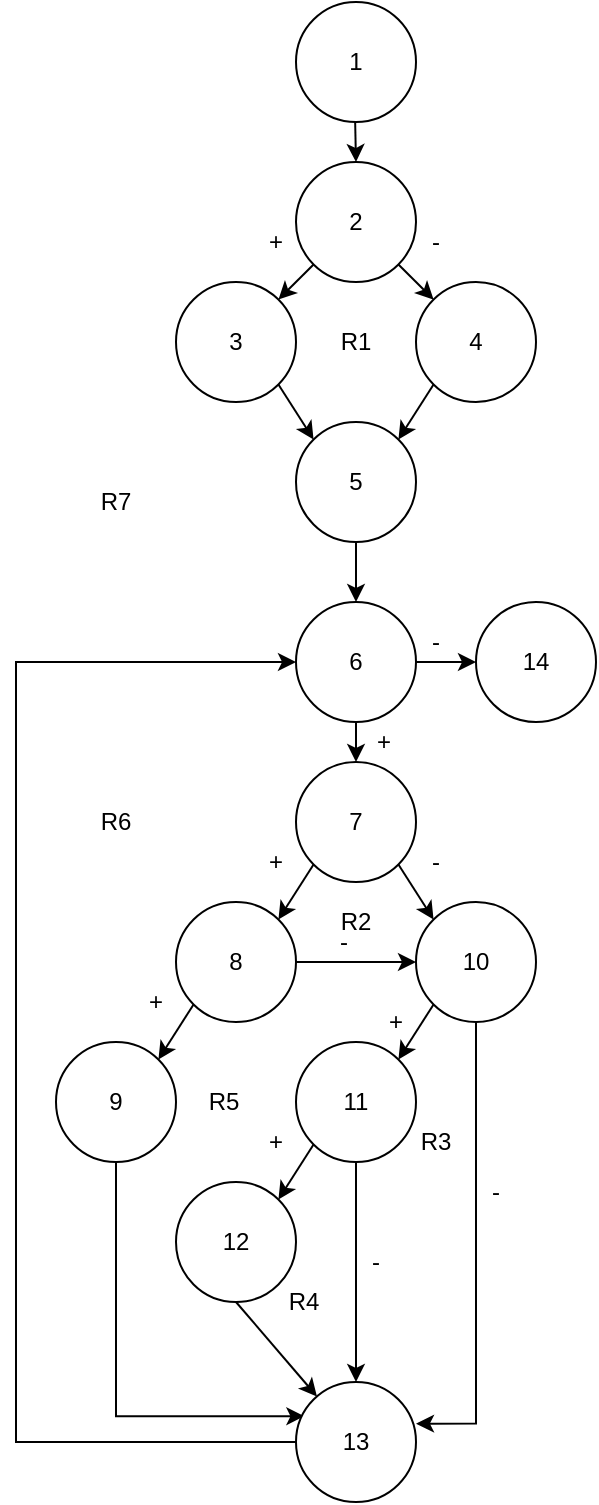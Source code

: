 <mxfile version="14.6.11" type="device"><diagram id="hMvOpJbW7apD6OtsHECz" name="Page-1"><mxGraphModel dx="1422" dy="705" grid="1" gridSize="10" guides="1" tooltips="1" connect="1" arrows="1" fold="1" page="1" pageScale="1" pageWidth="827" pageHeight="1169" math="0" shadow="0"><root><mxCell id="0"/><mxCell id="1" parent="0"/><mxCell id="Tr8hBv3Bdtr-iouL6C4L-1" value="1" style="ellipse;whiteSpace=wrap;html=1;aspect=fixed;" vertex="1" parent="1"><mxGeometry x="370" width="60" height="60" as="geometry"/></mxCell><mxCell id="Tr8hBv3Bdtr-iouL6C4L-3" value="4" style="ellipse;whiteSpace=wrap;html=1;aspect=fixed;" vertex="1" parent="1"><mxGeometry x="430" y="140" width="60" height="60" as="geometry"/></mxCell><mxCell id="Tr8hBv3Bdtr-iouL6C4L-4" value="2" style="ellipse;whiteSpace=wrap;html=1;aspect=fixed;" vertex="1" parent="1"><mxGeometry x="370" y="80" width="60" height="60" as="geometry"/></mxCell><mxCell id="Tr8hBv3Bdtr-iouL6C4L-5" value="3" style="ellipse;whiteSpace=wrap;html=1;aspect=fixed;" vertex="1" parent="1"><mxGeometry x="310" y="140" width="60" height="60" as="geometry"/></mxCell><mxCell id="Tr8hBv3Bdtr-iouL6C4L-6" value="5" style="ellipse;whiteSpace=wrap;html=1;aspect=fixed;" vertex="1" parent="1"><mxGeometry x="370" y="210" width="60" height="60" as="geometry"/></mxCell><mxCell id="Tr8hBv3Bdtr-iouL6C4L-7" value="6" style="ellipse;whiteSpace=wrap;html=1;aspect=fixed;" vertex="1" parent="1"><mxGeometry x="370" y="300" width="60" height="60" as="geometry"/></mxCell><mxCell id="Tr8hBv3Bdtr-iouL6C4L-8" value="14" style="ellipse;whiteSpace=wrap;html=1;aspect=fixed;" vertex="1" parent="1"><mxGeometry x="460" y="300" width="60" height="60" as="geometry"/></mxCell><mxCell id="Tr8hBv3Bdtr-iouL6C4L-9" value="7" style="ellipse;whiteSpace=wrap;html=1;aspect=fixed;" vertex="1" parent="1"><mxGeometry x="370" y="380" width="60" height="60" as="geometry"/></mxCell><mxCell id="Tr8hBv3Bdtr-iouL6C4L-31" style="edgeStyle=orthogonalEdgeStyle;rounded=0;orthogonalLoop=1;jettySize=auto;html=1;entryX=0;entryY=0.5;entryDx=0;entryDy=0;" edge="1" parent="1" source="Tr8hBv3Bdtr-iouL6C4L-10" target="Tr8hBv3Bdtr-iouL6C4L-11"><mxGeometry relative="1" as="geometry"/></mxCell><mxCell id="Tr8hBv3Bdtr-iouL6C4L-10" value="8" style="ellipse;whiteSpace=wrap;html=1;aspect=fixed;" vertex="1" parent="1"><mxGeometry x="310" y="450" width="60" height="60" as="geometry"/></mxCell><mxCell id="Tr8hBv3Bdtr-iouL6C4L-32" style="edgeStyle=orthogonalEdgeStyle;rounded=0;orthogonalLoop=1;jettySize=auto;html=1;entryX=1;entryY=0.347;entryDx=0;entryDy=0;entryPerimeter=0;" edge="1" parent="1" source="Tr8hBv3Bdtr-iouL6C4L-11" target="Tr8hBv3Bdtr-iouL6C4L-15"><mxGeometry relative="1" as="geometry"/></mxCell><mxCell id="Tr8hBv3Bdtr-iouL6C4L-11" value="10" style="ellipse;whiteSpace=wrap;html=1;aspect=fixed;" vertex="1" parent="1"><mxGeometry x="430" y="450" width="60" height="60" as="geometry"/></mxCell><mxCell id="Tr8hBv3Bdtr-iouL6C4L-37" style="edgeStyle=orthogonalEdgeStyle;rounded=0;orthogonalLoop=1;jettySize=auto;html=1;exitX=0.5;exitY=1;exitDx=0;exitDy=0;entryX=0.07;entryY=0.285;entryDx=0;entryDy=0;entryPerimeter=0;" edge="1" parent="1" source="Tr8hBv3Bdtr-iouL6C4L-12" target="Tr8hBv3Bdtr-iouL6C4L-15"><mxGeometry relative="1" as="geometry"><Array as="points"><mxPoint x="280" y="707"/></Array></mxGeometry></mxCell><mxCell id="Tr8hBv3Bdtr-iouL6C4L-12" value="9" style="ellipse;whiteSpace=wrap;html=1;aspect=fixed;" vertex="1" parent="1"><mxGeometry x="250" y="520" width="60" height="60" as="geometry"/></mxCell><mxCell id="Tr8hBv3Bdtr-iouL6C4L-13" value="11" style="ellipse;whiteSpace=wrap;html=1;aspect=fixed;" vertex="1" parent="1"><mxGeometry x="370" y="520" width="60" height="60" as="geometry"/></mxCell><mxCell id="Tr8hBv3Bdtr-iouL6C4L-14" value="12" style="ellipse;whiteSpace=wrap;html=1;aspect=fixed;" vertex="1" parent="1"><mxGeometry x="310" y="590" width="60" height="60" as="geometry"/></mxCell><mxCell id="Tr8hBv3Bdtr-iouL6C4L-40" style="edgeStyle=orthogonalEdgeStyle;rounded=0;orthogonalLoop=1;jettySize=auto;html=1;exitX=0;exitY=0.5;exitDx=0;exitDy=0;entryX=0;entryY=0.5;entryDx=0;entryDy=0;" edge="1" parent="1" source="Tr8hBv3Bdtr-iouL6C4L-15" target="Tr8hBv3Bdtr-iouL6C4L-7"><mxGeometry relative="1" as="geometry"><Array as="points"><mxPoint x="230" y="720"/><mxPoint x="230" y="330"/></Array></mxGeometry></mxCell><mxCell id="Tr8hBv3Bdtr-iouL6C4L-15" value="13" style="ellipse;whiteSpace=wrap;html=1;aspect=fixed;" vertex="1" parent="1"><mxGeometry x="370" y="690" width="60" height="60" as="geometry"/></mxCell><mxCell id="Tr8hBv3Bdtr-iouL6C4L-17" value="" style="endArrow=classic;html=1;" edge="1" parent="1"><mxGeometry width="50" height="50" relative="1" as="geometry"><mxPoint x="399.58" y="60" as="sourcePoint"/><mxPoint x="400" y="80" as="targetPoint"/></mxGeometry></mxCell><mxCell id="Tr8hBv3Bdtr-iouL6C4L-18" value="" style="endArrow=classic;html=1;exitX=0;exitY=1;exitDx=0;exitDy=0;entryX=1;entryY=0;entryDx=0;entryDy=0;" edge="1" parent="1" source="Tr8hBv3Bdtr-iouL6C4L-4" target="Tr8hBv3Bdtr-iouL6C4L-5"><mxGeometry width="50" height="50" relative="1" as="geometry"><mxPoint x="110" y="140" as="sourcePoint"/><mxPoint x="110" y="180" as="targetPoint"/></mxGeometry></mxCell><mxCell id="Tr8hBv3Bdtr-iouL6C4L-19" value="" style="endArrow=classic;html=1;exitX=1;exitY=1;exitDx=0;exitDy=0;entryX=0;entryY=0;entryDx=0;entryDy=0;" edge="1" parent="1" source="Tr8hBv3Bdtr-iouL6C4L-4" target="Tr8hBv3Bdtr-iouL6C4L-3"><mxGeometry width="50" height="50" relative="1" as="geometry"><mxPoint x="120" y="150" as="sourcePoint"/><mxPoint x="120" y="190" as="targetPoint"/></mxGeometry></mxCell><mxCell id="Tr8hBv3Bdtr-iouL6C4L-20" value="" style="endArrow=classic;html=1;exitX=1;exitY=1;exitDx=0;exitDy=0;entryX=0;entryY=0;entryDx=0;entryDy=0;" edge="1" parent="1" source="Tr8hBv3Bdtr-iouL6C4L-5" target="Tr8hBv3Bdtr-iouL6C4L-6"><mxGeometry width="50" height="50" relative="1" as="geometry"><mxPoint x="130" y="160" as="sourcePoint"/><mxPoint x="130" y="200" as="targetPoint"/></mxGeometry></mxCell><mxCell id="Tr8hBv3Bdtr-iouL6C4L-21" value="" style="endArrow=classic;html=1;exitX=0;exitY=1;exitDx=0;exitDy=0;entryX=1;entryY=0;entryDx=0;entryDy=0;" edge="1" parent="1" source="Tr8hBv3Bdtr-iouL6C4L-3" target="Tr8hBv3Bdtr-iouL6C4L-6"><mxGeometry width="50" height="50" relative="1" as="geometry"><mxPoint x="140" y="170" as="sourcePoint"/><mxPoint x="140" y="210" as="targetPoint"/></mxGeometry></mxCell><mxCell id="Tr8hBv3Bdtr-iouL6C4L-22" value="" style="endArrow=classic;html=1;exitX=0.5;exitY=1;exitDx=0;exitDy=0;entryX=0.5;entryY=0;entryDx=0;entryDy=0;" edge="1" parent="1" source="Tr8hBv3Bdtr-iouL6C4L-6" target="Tr8hBv3Bdtr-iouL6C4L-7"><mxGeometry width="50" height="50" relative="1" as="geometry"><mxPoint x="150" y="180" as="sourcePoint"/><mxPoint x="150" y="220" as="targetPoint"/></mxGeometry></mxCell><mxCell id="Tr8hBv3Bdtr-iouL6C4L-24" value="" style="endArrow=classic;html=1;exitX=0.5;exitY=1;exitDx=0;exitDy=0;entryX=0.5;entryY=0;entryDx=0;entryDy=0;" edge="1" parent="1" source="Tr8hBv3Bdtr-iouL6C4L-7" target="Tr8hBv3Bdtr-iouL6C4L-9"><mxGeometry width="50" height="50" relative="1" as="geometry"><mxPoint x="160" y="190" as="sourcePoint"/><mxPoint x="160" y="230" as="targetPoint"/></mxGeometry></mxCell><mxCell id="Tr8hBv3Bdtr-iouL6C4L-25" value="" style="endArrow=classic;html=1;exitX=1;exitY=0.5;exitDx=0;exitDy=0;entryX=0;entryY=0.5;entryDx=0;entryDy=0;" edge="1" parent="1" source="Tr8hBv3Bdtr-iouL6C4L-7" target="Tr8hBv3Bdtr-iouL6C4L-8"><mxGeometry width="50" height="50" relative="1" as="geometry"><mxPoint x="170" y="200" as="sourcePoint"/><mxPoint x="170" y="240" as="targetPoint"/></mxGeometry></mxCell><mxCell id="Tr8hBv3Bdtr-iouL6C4L-26" value="" style="endArrow=classic;html=1;exitX=0;exitY=1;exitDx=0;exitDy=0;entryX=1;entryY=0;entryDx=0;entryDy=0;" edge="1" parent="1" source="Tr8hBv3Bdtr-iouL6C4L-9" target="Tr8hBv3Bdtr-iouL6C4L-10"><mxGeometry width="50" height="50" relative="1" as="geometry"><mxPoint x="250" y="330" as="sourcePoint"/><mxPoint x="250" y="370" as="targetPoint"/></mxGeometry></mxCell><mxCell id="Tr8hBv3Bdtr-iouL6C4L-27" value="" style="endArrow=classic;html=1;exitX=1;exitY=1;exitDx=0;exitDy=0;entryX=0;entryY=0;entryDx=0;entryDy=0;" edge="1" parent="1" source="Tr8hBv3Bdtr-iouL6C4L-9" target="Tr8hBv3Bdtr-iouL6C4L-11"><mxGeometry width="50" height="50" relative="1" as="geometry"><mxPoint x="190" y="220" as="sourcePoint"/><mxPoint x="190" y="260" as="targetPoint"/></mxGeometry></mxCell><mxCell id="Tr8hBv3Bdtr-iouL6C4L-28" value="" style="endArrow=classic;html=1;exitX=0;exitY=1;exitDx=0;exitDy=0;entryX=1;entryY=0;entryDx=0;entryDy=0;" edge="1" parent="1" source="Tr8hBv3Bdtr-iouL6C4L-10" target="Tr8hBv3Bdtr-iouL6C4L-12"><mxGeometry width="50" height="50" relative="1" as="geometry"><mxPoint x="200" y="230" as="sourcePoint"/><mxPoint x="200" y="270" as="targetPoint"/></mxGeometry></mxCell><mxCell id="Tr8hBv3Bdtr-iouL6C4L-29" value="" style="endArrow=classic;html=1;exitX=0;exitY=1;exitDx=0;exitDy=0;entryX=1;entryY=0;entryDx=0;entryDy=0;" edge="1" parent="1" source="Tr8hBv3Bdtr-iouL6C4L-11" target="Tr8hBv3Bdtr-iouL6C4L-13"><mxGeometry width="50" height="50" relative="1" as="geometry"><mxPoint x="210" y="240" as="sourcePoint"/><mxPoint x="210" y="280" as="targetPoint"/></mxGeometry></mxCell><mxCell id="Tr8hBv3Bdtr-iouL6C4L-30" value="" style="endArrow=classic;html=1;exitX=0;exitY=1;exitDx=0;exitDy=0;entryX=1;entryY=0;entryDx=0;entryDy=0;" edge="1" parent="1" source="Tr8hBv3Bdtr-iouL6C4L-13" target="Tr8hBv3Bdtr-iouL6C4L-14"><mxGeometry width="50" height="50" relative="1" as="geometry"><mxPoint x="220" y="250" as="sourcePoint"/><mxPoint x="220" y="290" as="targetPoint"/></mxGeometry></mxCell><mxCell id="Tr8hBv3Bdtr-iouL6C4L-38" value="" style="endArrow=classic;html=1;exitX=0.5;exitY=1;exitDx=0;exitDy=0;" edge="1" parent="1" source="Tr8hBv3Bdtr-iouL6C4L-14" target="Tr8hBv3Bdtr-iouL6C4L-15"><mxGeometry width="50" height="50" relative="1" as="geometry"><mxPoint x="230" y="260" as="sourcePoint"/><mxPoint x="230" y="300" as="targetPoint"/></mxGeometry></mxCell><mxCell id="Tr8hBv3Bdtr-iouL6C4L-39" value="" style="endArrow=classic;html=1;exitX=0.5;exitY=1;exitDx=0;exitDy=0;entryX=0.5;entryY=0;entryDx=0;entryDy=0;" edge="1" parent="1" source="Tr8hBv3Bdtr-iouL6C4L-13" target="Tr8hBv3Bdtr-iouL6C4L-15"><mxGeometry width="50" height="50" relative="1" as="geometry"><mxPoint x="240" y="270" as="sourcePoint"/><mxPoint x="240" y="310" as="targetPoint"/></mxGeometry></mxCell><mxCell id="Tr8hBv3Bdtr-iouL6C4L-42" value="+" style="text;html=1;strokeColor=none;fillColor=none;align=center;verticalAlign=middle;whiteSpace=wrap;rounded=0;" vertex="1" parent="1"><mxGeometry x="340" y="110" width="40" height="20" as="geometry"/></mxCell><mxCell id="Tr8hBv3Bdtr-iouL6C4L-43" value="-" style="text;html=1;strokeColor=none;fillColor=none;align=center;verticalAlign=middle;whiteSpace=wrap;rounded=0;" vertex="1" parent="1"><mxGeometry x="420" y="110" width="40" height="20" as="geometry"/></mxCell><mxCell id="Tr8hBv3Bdtr-iouL6C4L-44" value="+" style="text;html=1;strokeColor=none;fillColor=none;align=center;verticalAlign=middle;whiteSpace=wrap;rounded=0;" vertex="1" parent="1"><mxGeometry x="394" y="360" width="40" height="20" as="geometry"/></mxCell><mxCell id="Tr8hBv3Bdtr-iouL6C4L-45" value="-" style="text;html=1;strokeColor=none;fillColor=none;align=center;verticalAlign=middle;whiteSpace=wrap;rounded=0;" vertex="1" parent="1"><mxGeometry x="420" y="310" width="40" height="20" as="geometry"/></mxCell><mxCell id="Tr8hBv3Bdtr-iouL6C4L-46" value="+" style="text;html=1;strokeColor=none;fillColor=none;align=center;verticalAlign=middle;whiteSpace=wrap;rounded=0;" vertex="1" parent="1"><mxGeometry x="340" y="420" width="40" height="20" as="geometry"/></mxCell><mxCell id="Tr8hBv3Bdtr-iouL6C4L-47" value="-" style="text;html=1;strokeColor=none;fillColor=none;align=center;verticalAlign=middle;whiteSpace=wrap;rounded=0;" vertex="1" parent="1"><mxGeometry x="420" y="420" width="40" height="20" as="geometry"/></mxCell><mxCell id="Tr8hBv3Bdtr-iouL6C4L-48" value="+" style="text;html=1;strokeColor=none;fillColor=none;align=center;verticalAlign=middle;whiteSpace=wrap;rounded=0;" vertex="1" parent="1"><mxGeometry x="280" y="490" width="40" height="20" as="geometry"/></mxCell><mxCell id="Tr8hBv3Bdtr-iouL6C4L-49" value="-" style="text;html=1;strokeColor=none;fillColor=none;align=center;verticalAlign=middle;whiteSpace=wrap;rounded=0;" vertex="1" parent="1"><mxGeometry x="374" y="460" width="40" height="20" as="geometry"/></mxCell><mxCell id="Tr8hBv3Bdtr-iouL6C4L-50" value="+" style="text;html=1;strokeColor=none;fillColor=none;align=center;verticalAlign=middle;whiteSpace=wrap;rounded=0;" vertex="1" parent="1"><mxGeometry x="400" y="500" width="40" height="20" as="geometry"/></mxCell><mxCell id="Tr8hBv3Bdtr-iouL6C4L-51" value="+" style="text;html=1;strokeColor=none;fillColor=none;align=center;verticalAlign=middle;whiteSpace=wrap;rounded=0;" vertex="1" parent="1"><mxGeometry x="340" y="560" width="40" height="20" as="geometry"/></mxCell><mxCell id="Tr8hBv3Bdtr-iouL6C4L-52" value="-" style="text;html=1;strokeColor=none;fillColor=none;align=center;verticalAlign=middle;whiteSpace=wrap;rounded=0;" vertex="1" parent="1"><mxGeometry x="450" y="585" width="40" height="20" as="geometry"/></mxCell><mxCell id="Tr8hBv3Bdtr-iouL6C4L-53" value="-" style="text;html=1;strokeColor=none;fillColor=none;align=center;verticalAlign=middle;whiteSpace=wrap;rounded=0;" vertex="1" parent="1"><mxGeometry x="390" y="620" width="40" height="20" as="geometry"/></mxCell><mxCell id="Tr8hBv3Bdtr-iouL6C4L-56" value="R7" style="text;html=1;strokeColor=none;fillColor=none;align=center;verticalAlign=middle;whiteSpace=wrap;rounded=0;" vertex="1" parent="1"><mxGeometry x="260" y="240" width="40" height="20" as="geometry"/></mxCell><mxCell id="Tr8hBv3Bdtr-iouL6C4L-57" value="R1" style="text;html=1;strokeColor=none;fillColor=none;align=center;verticalAlign=middle;whiteSpace=wrap;rounded=0;" vertex="1" parent="1"><mxGeometry x="380" y="160" width="40" height="20" as="geometry"/></mxCell><mxCell id="Tr8hBv3Bdtr-iouL6C4L-58" value="R2" style="text;html=1;strokeColor=none;fillColor=none;align=center;verticalAlign=middle;whiteSpace=wrap;rounded=0;" vertex="1" parent="1"><mxGeometry x="380" y="450" width="40" height="20" as="geometry"/></mxCell><mxCell id="Tr8hBv3Bdtr-iouL6C4L-59" value="R3" style="text;html=1;strokeColor=none;fillColor=none;align=center;verticalAlign=middle;whiteSpace=wrap;rounded=0;" vertex="1" parent="1"><mxGeometry x="420" y="560" width="40" height="20" as="geometry"/></mxCell><mxCell id="Tr8hBv3Bdtr-iouL6C4L-60" value="R4" style="text;html=1;strokeColor=none;fillColor=none;align=center;verticalAlign=middle;whiteSpace=wrap;rounded=0;" vertex="1" parent="1"><mxGeometry x="354" y="640" width="40" height="20" as="geometry"/></mxCell><mxCell id="Tr8hBv3Bdtr-iouL6C4L-61" value="R5" style="text;html=1;strokeColor=none;fillColor=none;align=center;verticalAlign=middle;whiteSpace=wrap;rounded=0;" vertex="1" parent="1"><mxGeometry x="314" y="540" width="40" height="20" as="geometry"/></mxCell><mxCell id="Tr8hBv3Bdtr-iouL6C4L-62" value="R6" style="text;html=1;strokeColor=none;fillColor=none;align=center;verticalAlign=middle;whiteSpace=wrap;rounded=0;" vertex="1" parent="1"><mxGeometry x="260" y="400" width="40" height="20" as="geometry"/></mxCell></root></mxGraphModel></diagram></mxfile>